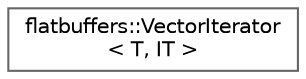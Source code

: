 digraph "Graphical Class Hierarchy"
{
 // LATEX_PDF_SIZE
  bgcolor="transparent";
  edge [fontname=Helvetica,fontsize=10,labelfontname=Helvetica,labelfontsize=10];
  node [fontname=Helvetica,fontsize=10,shape=box,height=0.2,width=0.4];
  rankdir="LR";
  Node0 [id="Node000000",label="flatbuffers::VectorIterator\l\< T, IT \>",height=0.2,width=0.4,color="grey40", fillcolor="white", style="filled",URL="$structflatbuffers_1_1_vector_iterator.html",tooltip=" "];
}
